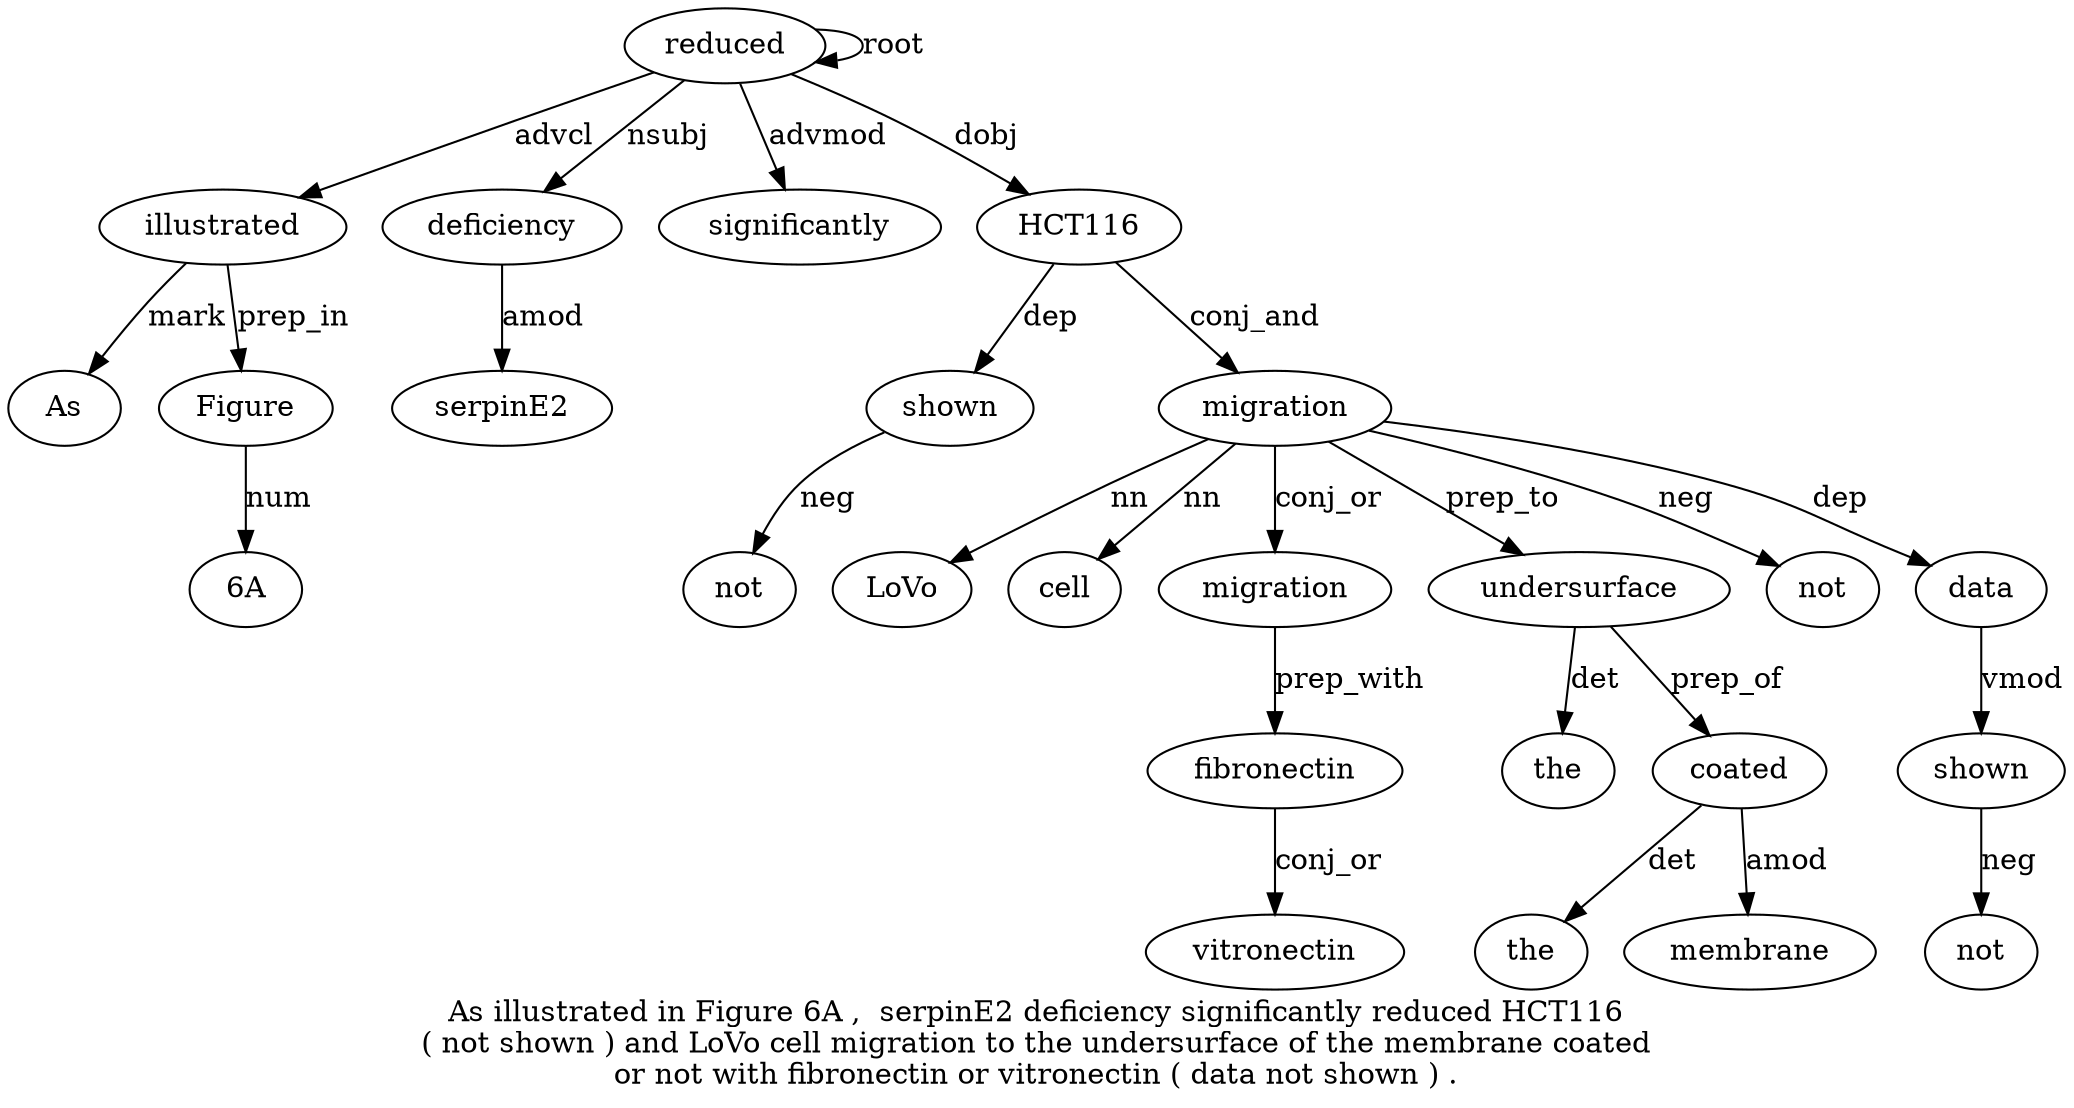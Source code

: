 digraph "As illustrated in Figure 6A ,  serpinE2 deficiency significantly reduced HCT116 ( not shown ) and LoVo cell migration to the undersurface of the membrane coated or not with fibronectin or vitronectin ( data not shown ) ." {
label="As illustrated in Figure 6A ,  serpinE2 deficiency significantly reduced HCT116
( not shown ) and LoVo cell migration to the undersurface of the membrane coated
or not with fibronectin or vitronectin ( data not shown ) .";
illustrated2 [style=filled, fillcolor=white, label=illustrated];
As1 [style=filled, fillcolor=white, label=As];
illustrated2 -> As1  [label=mark];
reduced10 [style=filled, fillcolor=white, label=reduced];
reduced10 -> illustrated2  [label=advcl];
Figure4 [style=filled, fillcolor=white, label=Figure];
illustrated2 -> Figure4  [label=prep_in];
"6A5" [style=filled, fillcolor=white, label="6A"];
Figure4 -> "6A5"  [label=num];
deficiency8 [style=filled, fillcolor=white, label=deficiency];
serpinE27 [style=filled, fillcolor=white, label=serpinE2];
deficiency8 -> serpinE27  [label=amod];
reduced10 -> deficiency8  [label=nsubj];
significantly9 [style=filled, fillcolor=white, label=significantly];
reduced10 -> significantly9  [label=advmod];
reduced10 -> reduced10  [label=root];
HCT116 [style=filled, fillcolor=white, label=HCT116];
reduced10 -> HCT116  [label=dobj];
shown14 [style=filled, fillcolor=white, label=shown];
not13 [style=filled, fillcolor=white, label=not];
shown14 -> not13  [label=neg];
HCT116 -> shown14  [label=dep];
migration19 [style=filled, fillcolor=white, label=migration];
LoVo17 [style=filled, fillcolor=white, label=LoVo];
migration19 -> LoVo17  [label=nn];
cell18 [style=filled, fillcolor=white, label=cell];
migration19 -> cell18  [label=nn];
HCT116 -> migration19  [label=conj_and];
"migration19'" [style=filled, fillcolor=white, label=migration];
migration19 -> "migration19'"  [label=conj_or];
undersurface22 [style=filled, fillcolor=white, label=undersurface];
the21 [style=filled, fillcolor=white, label=the];
undersurface22 -> the21  [label=det];
migration19 -> undersurface22  [label=prep_to];
coated26 [style=filled, fillcolor=white, label=coated];
the24 [style=filled, fillcolor=white, label=the];
coated26 -> the24  [label=det];
membrane25 [style=filled, fillcolor=white, label=membrane];
coated26 -> membrane25  [label=amod];
undersurface22 -> coated26  [label=prep_of];
not28 [style=filled, fillcolor=white, label=not];
migration19 -> not28  [label=neg];
fibronectin30 [style=filled, fillcolor=white, label=fibronectin];
"migration19'" -> fibronectin30  [label=prep_with];
vitronectin32 [style=filled, fillcolor=white, label=vitronectin];
fibronectin30 -> vitronectin32  [label=conj_or];
data34 [style=filled, fillcolor=white, label=data];
migration19 -> data34  [label=dep];
shown36 [style=filled, fillcolor=white, label=shown];
not35 [style=filled, fillcolor=white, label=not];
shown36 -> not35  [label=neg];
data34 -> shown36  [label=vmod];
}
